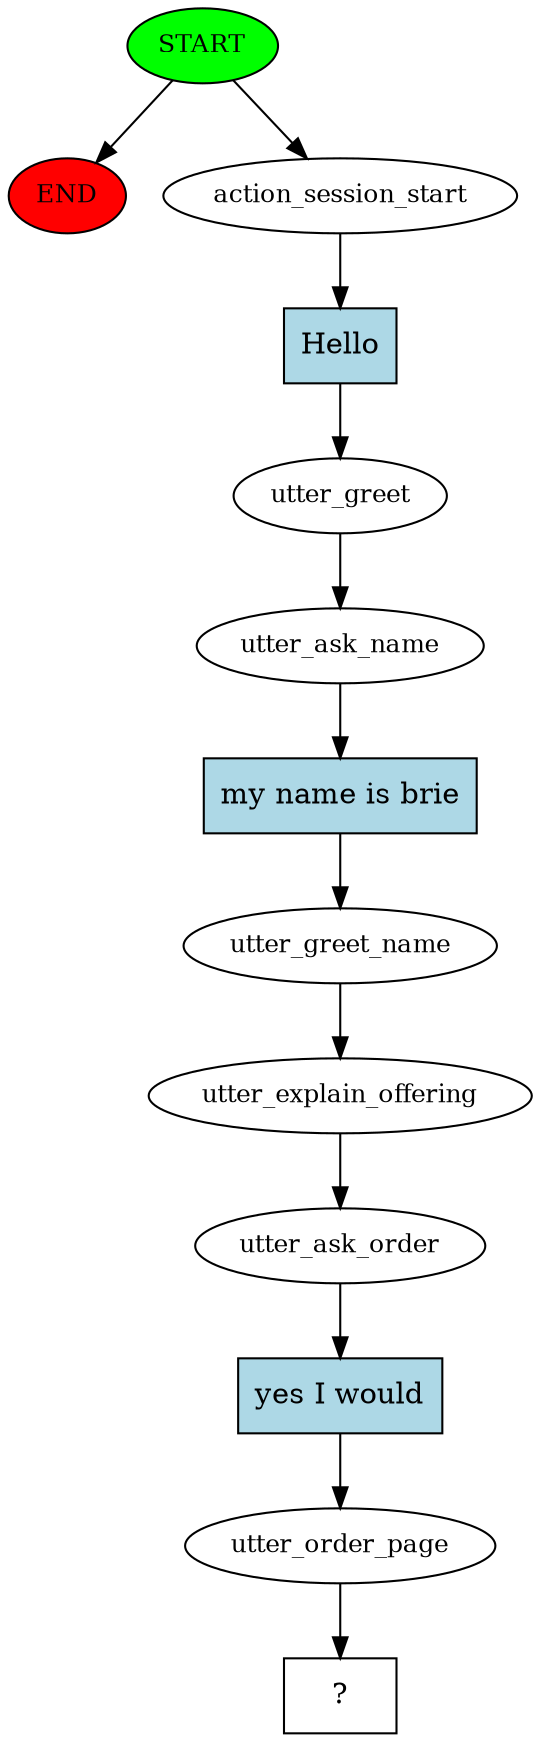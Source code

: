 digraph  {
0 [class="start active", fillcolor=green, fontsize=12, label=START, style=filled];
"-1" [class=end, fillcolor=red, fontsize=12, label=END, style=filled];
1 [class=active, fontsize=12, label=action_session_start];
2 [class=active, fontsize=12, label=utter_greet];
3 [class=active, fontsize=12, label=utter_ask_name];
4 [class=active, fontsize=12, label=utter_greet_name];
5 [class=active, fontsize=12, label=utter_explain_offering];
6 [class=active, fontsize=12, label=utter_ask_order];
7 [class=active, fontsize=12, label=utter_order_page];
8 [class="intent dashed active", label="  ?  ", shape=rect];
9 [class="intent active", fillcolor=lightblue, label=Hello, shape=rect, style=filled];
10 [class="intent active", fillcolor=lightblue, label="my name is brie", shape=rect, style=filled];
11 [class="intent active", fillcolor=lightblue, label="yes I would", shape=rect, style=filled];
0 -> "-1"  [class="", key=NONE, label=""];
0 -> 1  [class=active, key=NONE, label=""];
1 -> 9  [class=active, key=0];
2 -> 3  [class=active, key=NONE, label=""];
3 -> 10  [class=active, key=0];
4 -> 5  [class=active, key=NONE, label=""];
5 -> 6  [class=active, key=NONE, label=""];
6 -> 11  [class=active, key=0];
7 -> 8  [class=active, key=NONE, label=""];
9 -> 2  [class=active, key=0];
10 -> 4  [class=active, key=0];
11 -> 7  [class=active, key=0];
}
